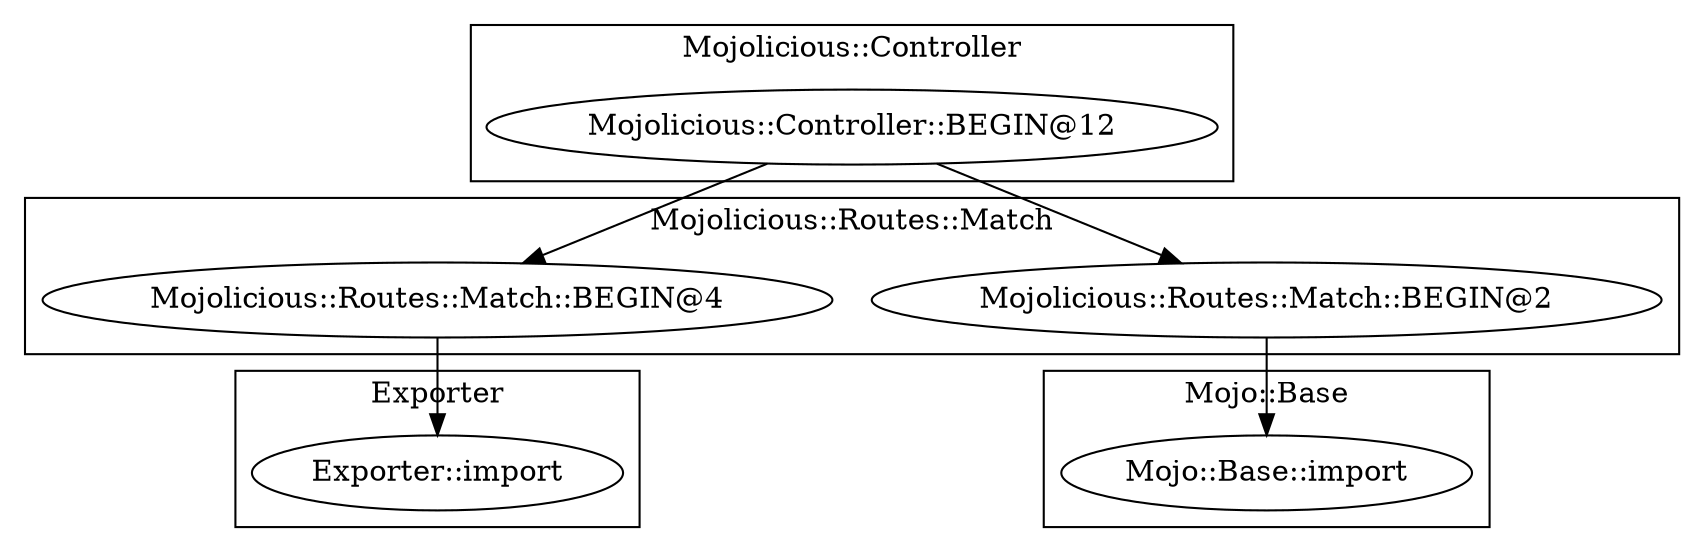 digraph {
graph [overlap=false]
subgraph cluster_Exporter {
	label="Exporter";
	"Exporter::import";
}
subgraph cluster_Mojo_Base {
	label="Mojo::Base";
	"Mojo::Base::import";
}
subgraph cluster_Mojolicious_Controller {
	label="Mojolicious::Controller";
	"Mojolicious::Controller::BEGIN@12";
}
subgraph cluster_Mojolicious_Routes_Match {
	label="Mojolicious::Routes::Match";
	"Mojolicious::Routes::Match::BEGIN@4";
	"Mojolicious::Routes::Match::BEGIN@2";
}
"Mojolicious::Routes::Match::BEGIN@4" -> "Exporter::import";
"Mojolicious::Controller::BEGIN@12" -> "Mojolicious::Routes::Match::BEGIN@2";
"Mojolicious::Controller::BEGIN@12" -> "Mojolicious::Routes::Match::BEGIN@4";
"Mojolicious::Routes::Match::BEGIN@2" -> "Mojo::Base::import";
}
